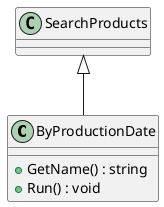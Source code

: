 @startuml
class ByProductionDate {
    + GetName() : string
    + Run() : void
}
SearchProducts <|-- ByProductionDate
@enduml
